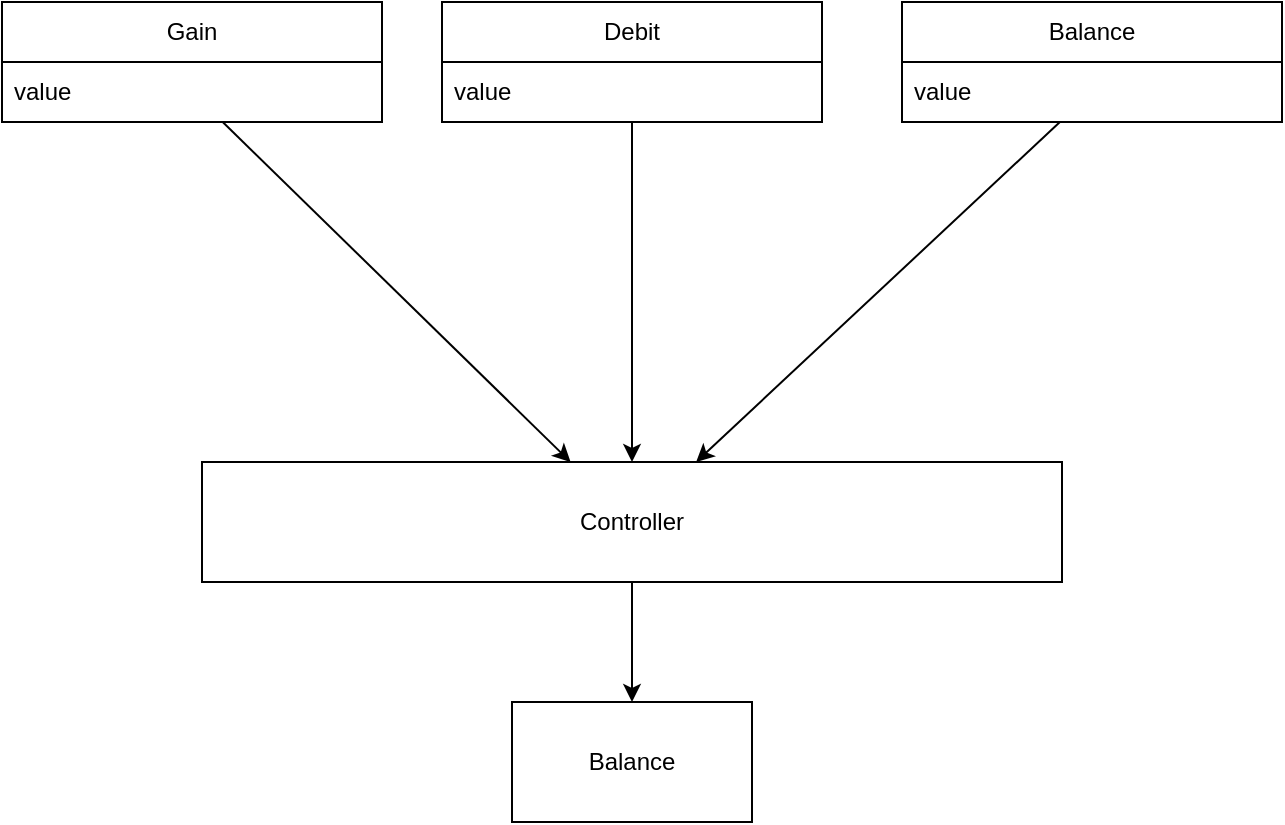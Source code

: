<mxfile>
    <diagram id="yGE8uxugJK7O6OIs3tPJ" name="Página-1">
        <mxGraphModel dx="1005" dy="546" grid="1" gridSize="10" guides="1" tooltips="1" connect="1" arrows="1" fold="1" page="1" pageScale="1" pageWidth="827" pageHeight="1169" math="0" shadow="0">
            <root>
                <mxCell id="0"/>
                <mxCell id="1" parent="0"/>
                <mxCell id="12" value="Gain" style="swimlane;fontStyle=0;childLayout=stackLayout;horizontal=1;startSize=30;horizontalStack=0;resizeParent=1;resizeParentMax=0;resizeLast=0;collapsible=1;marginBottom=0;whiteSpace=wrap;html=1;" vertex="1" parent="1">
                    <mxGeometry x="70" y="80" width="190" height="60" as="geometry"/>
                </mxCell>
                <mxCell id="13" value="value" style="text;strokeColor=none;fillColor=none;align=left;verticalAlign=middle;spacingLeft=4;spacingRight=4;overflow=hidden;points=[[0,0.5],[1,0.5]];portConstraint=eastwest;rotatable=0;whiteSpace=wrap;html=1;" vertex="1" parent="12">
                    <mxGeometry y="30" width="190" height="30" as="geometry"/>
                </mxCell>
                <mxCell id="16" value="Debit" style="swimlane;fontStyle=0;childLayout=stackLayout;horizontal=1;startSize=30;horizontalStack=0;resizeParent=1;resizeParentMax=0;resizeLast=0;collapsible=1;marginBottom=0;whiteSpace=wrap;html=1;" vertex="1" parent="1">
                    <mxGeometry x="290" y="80" width="190" height="60" as="geometry"/>
                </mxCell>
                <mxCell id="17" value="value" style="text;strokeColor=none;fillColor=none;align=left;verticalAlign=middle;spacingLeft=4;spacingRight=4;overflow=hidden;points=[[0,0.5],[1,0.5]];portConstraint=eastwest;rotatable=0;whiteSpace=wrap;html=1;" vertex="1" parent="16">
                    <mxGeometry y="30" width="190" height="30" as="geometry"/>
                </mxCell>
                <mxCell id="20" value="Balance" style="swimlane;fontStyle=0;childLayout=stackLayout;horizontal=1;startSize=30;horizontalStack=0;resizeParent=1;resizeParentMax=0;resizeLast=0;collapsible=1;marginBottom=0;whiteSpace=wrap;html=1;" vertex="1" parent="1">
                    <mxGeometry x="520" y="80" width="190" height="60" as="geometry"/>
                </mxCell>
                <mxCell id="21" value="value" style="text;strokeColor=none;fillColor=none;align=left;verticalAlign=middle;spacingLeft=4;spacingRight=4;overflow=hidden;points=[[0,0.5],[1,0.5]];portConstraint=eastwest;rotatable=0;whiteSpace=wrap;html=1;" vertex="1" parent="20">
                    <mxGeometry y="30" width="190" height="30" as="geometry"/>
                </mxCell>
                <mxCell id="32" style="edgeStyle=none;html=1;" edge="1" parent="1" source="22" target="31">
                    <mxGeometry relative="1" as="geometry"/>
                </mxCell>
                <mxCell id="22" value="Controller" style="rounded=0;whiteSpace=wrap;html=1;" vertex="1" parent="1">
                    <mxGeometry x="170" y="310" width="430" height="60" as="geometry"/>
                </mxCell>
                <mxCell id="25" style="edgeStyle=none;html=1;" edge="1" parent="1" source="13" target="22">
                    <mxGeometry relative="1" as="geometry"/>
                </mxCell>
                <mxCell id="26" style="edgeStyle=none;html=1;" edge="1" parent="1" source="21" target="22">
                    <mxGeometry relative="1" as="geometry"/>
                </mxCell>
                <mxCell id="27" style="edgeStyle=none;html=1;" edge="1" parent="1" source="17" target="22">
                    <mxGeometry relative="1" as="geometry"/>
                </mxCell>
                <mxCell id="31" value="Balance" style="rounded=0;whiteSpace=wrap;html=1;" vertex="1" parent="1">
                    <mxGeometry x="325" y="430" width="120" height="60" as="geometry"/>
                </mxCell>
            </root>
        </mxGraphModel>
    </diagram>
</mxfile>